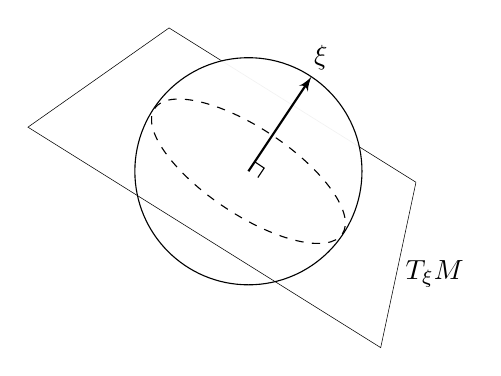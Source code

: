 \begin{tikzpicture}[scale=.4]
%  \draw[very thin,scale=1.3] (-3,4) -- (5,-1);
%  \draw[very thin,scale=1.4] (-2.2,3.5) -- (4.2,-0.5);
  \draw[very thin,scale=1.4] (-1.8,3.25) -- (3.8,-0.25);

  \draw[fill={white}, fill opacity=0.95] (0,0) circle ({sqrt(13)});
%  \draw[very thin,scale=1.3] (5,-1) -- (3,-4) -- (-5,1) -- (-3,4) -- cycle;
%  \draw[very thin,scale=1.4] (4.2,-0.5) -- (3,-4) -- (-5,1) --
  \draw[very thin,scale=1.4] (3.8,-0.25) -- (3,-4) -- (-5,1) --
  (-1.8,3.25);

  \draw[thick,-latex'] (0,0) -- (2,3);
  \draw (.2,.3) -- (.5,.1) -- (.3,-.2);

  \draw[dashed, cm={cos(33.7), -sin(33.7), sin(33.7), cos(33.7), (0,0)}]
  (0,0) ellipse ({0.38*sqrt(89)} and {0.38*sqrt(13)});

  \draw (2.3,2.9) node[above] {$\xi$};
  \draw[scale=1.3] (3.6,-2.5) node[right] {$T_\xi M$};

\end{tikzpicture} 
